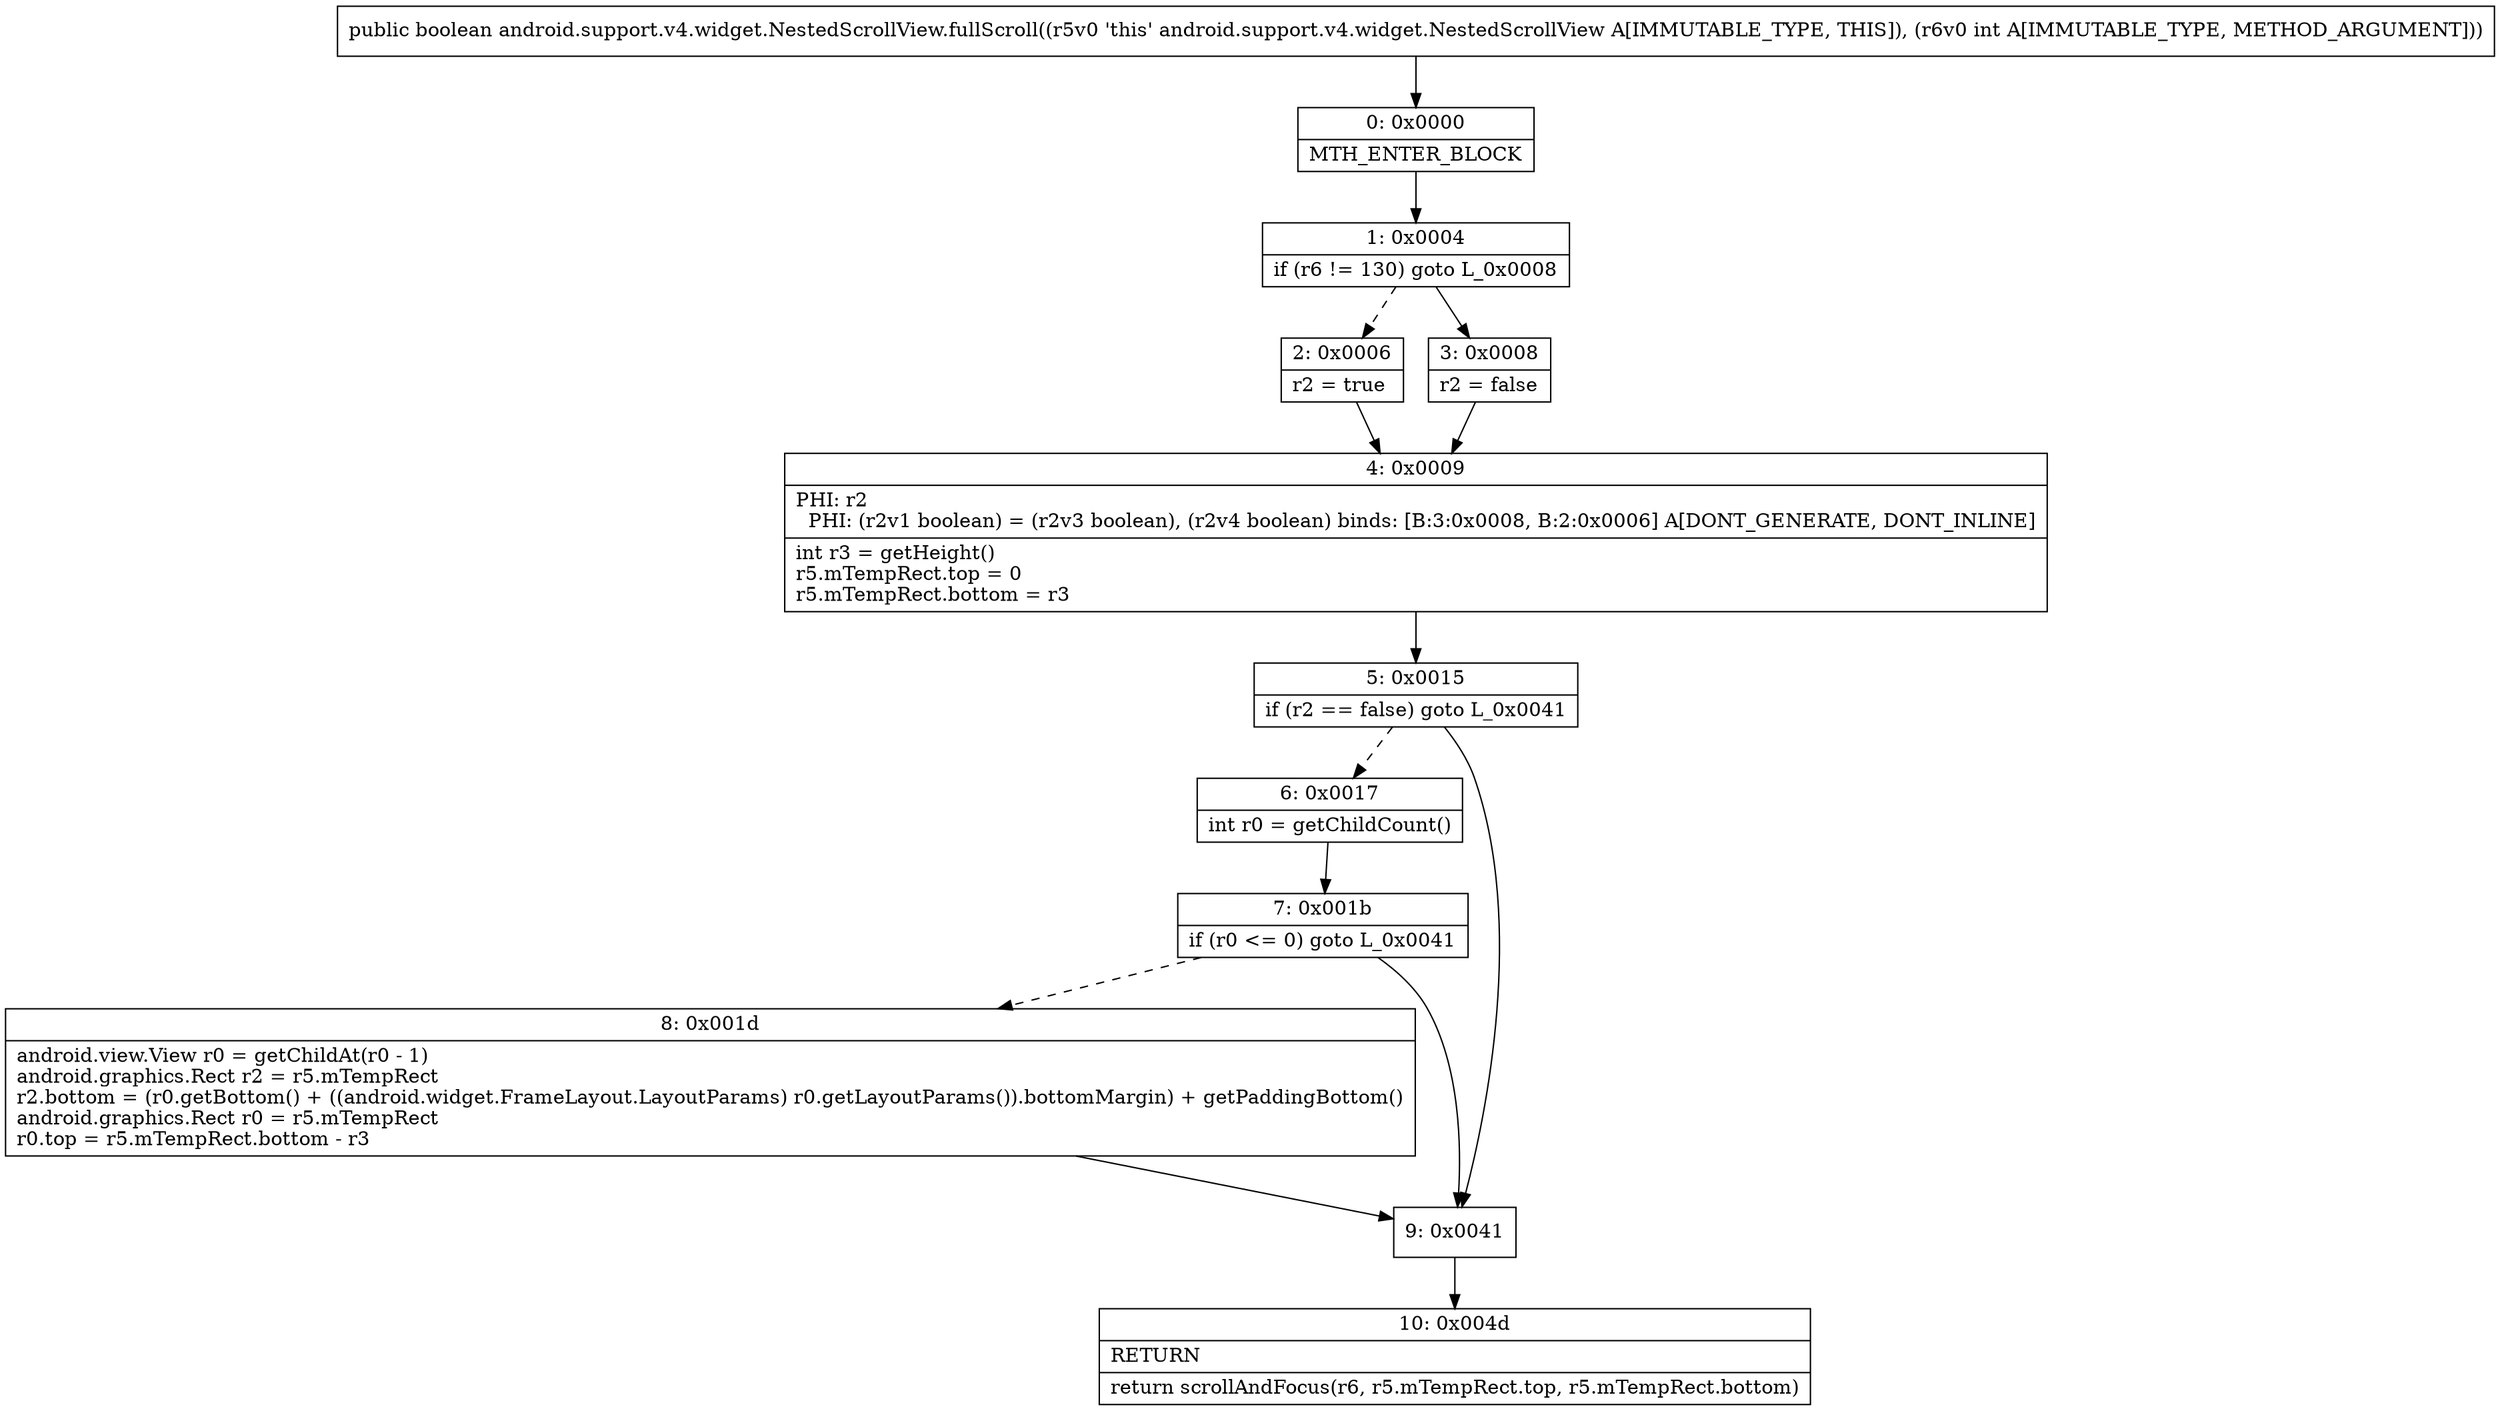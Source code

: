 digraph "CFG forandroid.support.v4.widget.NestedScrollView.fullScroll(I)Z" {
Node_0 [shape=record,label="{0\:\ 0x0000|MTH_ENTER_BLOCK\l}"];
Node_1 [shape=record,label="{1\:\ 0x0004|if (r6 != 130) goto L_0x0008\l}"];
Node_2 [shape=record,label="{2\:\ 0x0006|r2 = true\l}"];
Node_3 [shape=record,label="{3\:\ 0x0008|r2 = false\l}"];
Node_4 [shape=record,label="{4\:\ 0x0009|PHI: r2 \l  PHI: (r2v1 boolean) = (r2v3 boolean), (r2v4 boolean) binds: [B:3:0x0008, B:2:0x0006] A[DONT_GENERATE, DONT_INLINE]\l|int r3 = getHeight()\lr5.mTempRect.top = 0\lr5.mTempRect.bottom = r3\l}"];
Node_5 [shape=record,label="{5\:\ 0x0015|if (r2 == false) goto L_0x0041\l}"];
Node_6 [shape=record,label="{6\:\ 0x0017|int r0 = getChildCount()\l}"];
Node_7 [shape=record,label="{7\:\ 0x001b|if (r0 \<= 0) goto L_0x0041\l}"];
Node_8 [shape=record,label="{8\:\ 0x001d|android.view.View r0 = getChildAt(r0 \- 1)\landroid.graphics.Rect r2 = r5.mTempRect\lr2.bottom = (r0.getBottom() + ((android.widget.FrameLayout.LayoutParams) r0.getLayoutParams()).bottomMargin) + getPaddingBottom()\landroid.graphics.Rect r0 = r5.mTempRect\lr0.top = r5.mTempRect.bottom \- r3\l}"];
Node_9 [shape=record,label="{9\:\ 0x0041}"];
Node_10 [shape=record,label="{10\:\ 0x004d|RETURN\l|return scrollAndFocus(r6, r5.mTempRect.top, r5.mTempRect.bottom)\l}"];
MethodNode[shape=record,label="{public boolean android.support.v4.widget.NestedScrollView.fullScroll((r5v0 'this' android.support.v4.widget.NestedScrollView A[IMMUTABLE_TYPE, THIS]), (r6v0 int A[IMMUTABLE_TYPE, METHOD_ARGUMENT])) }"];
MethodNode -> Node_0;
Node_0 -> Node_1;
Node_1 -> Node_2[style=dashed];
Node_1 -> Node_3;
Node_2 -> Node_4;
Node_3 -> Node_4;
Node_4 -> Node_5;
Node_5 -> Node_6[style=dashed];
Node_5 -> Node_9;
Node_6 -> Node_7;
Node_7 -> Node_8[style=dashed];
Node_7 -> Node_9;
Node_8 -> Node_9;
Node_9 -> Node_10;
}

